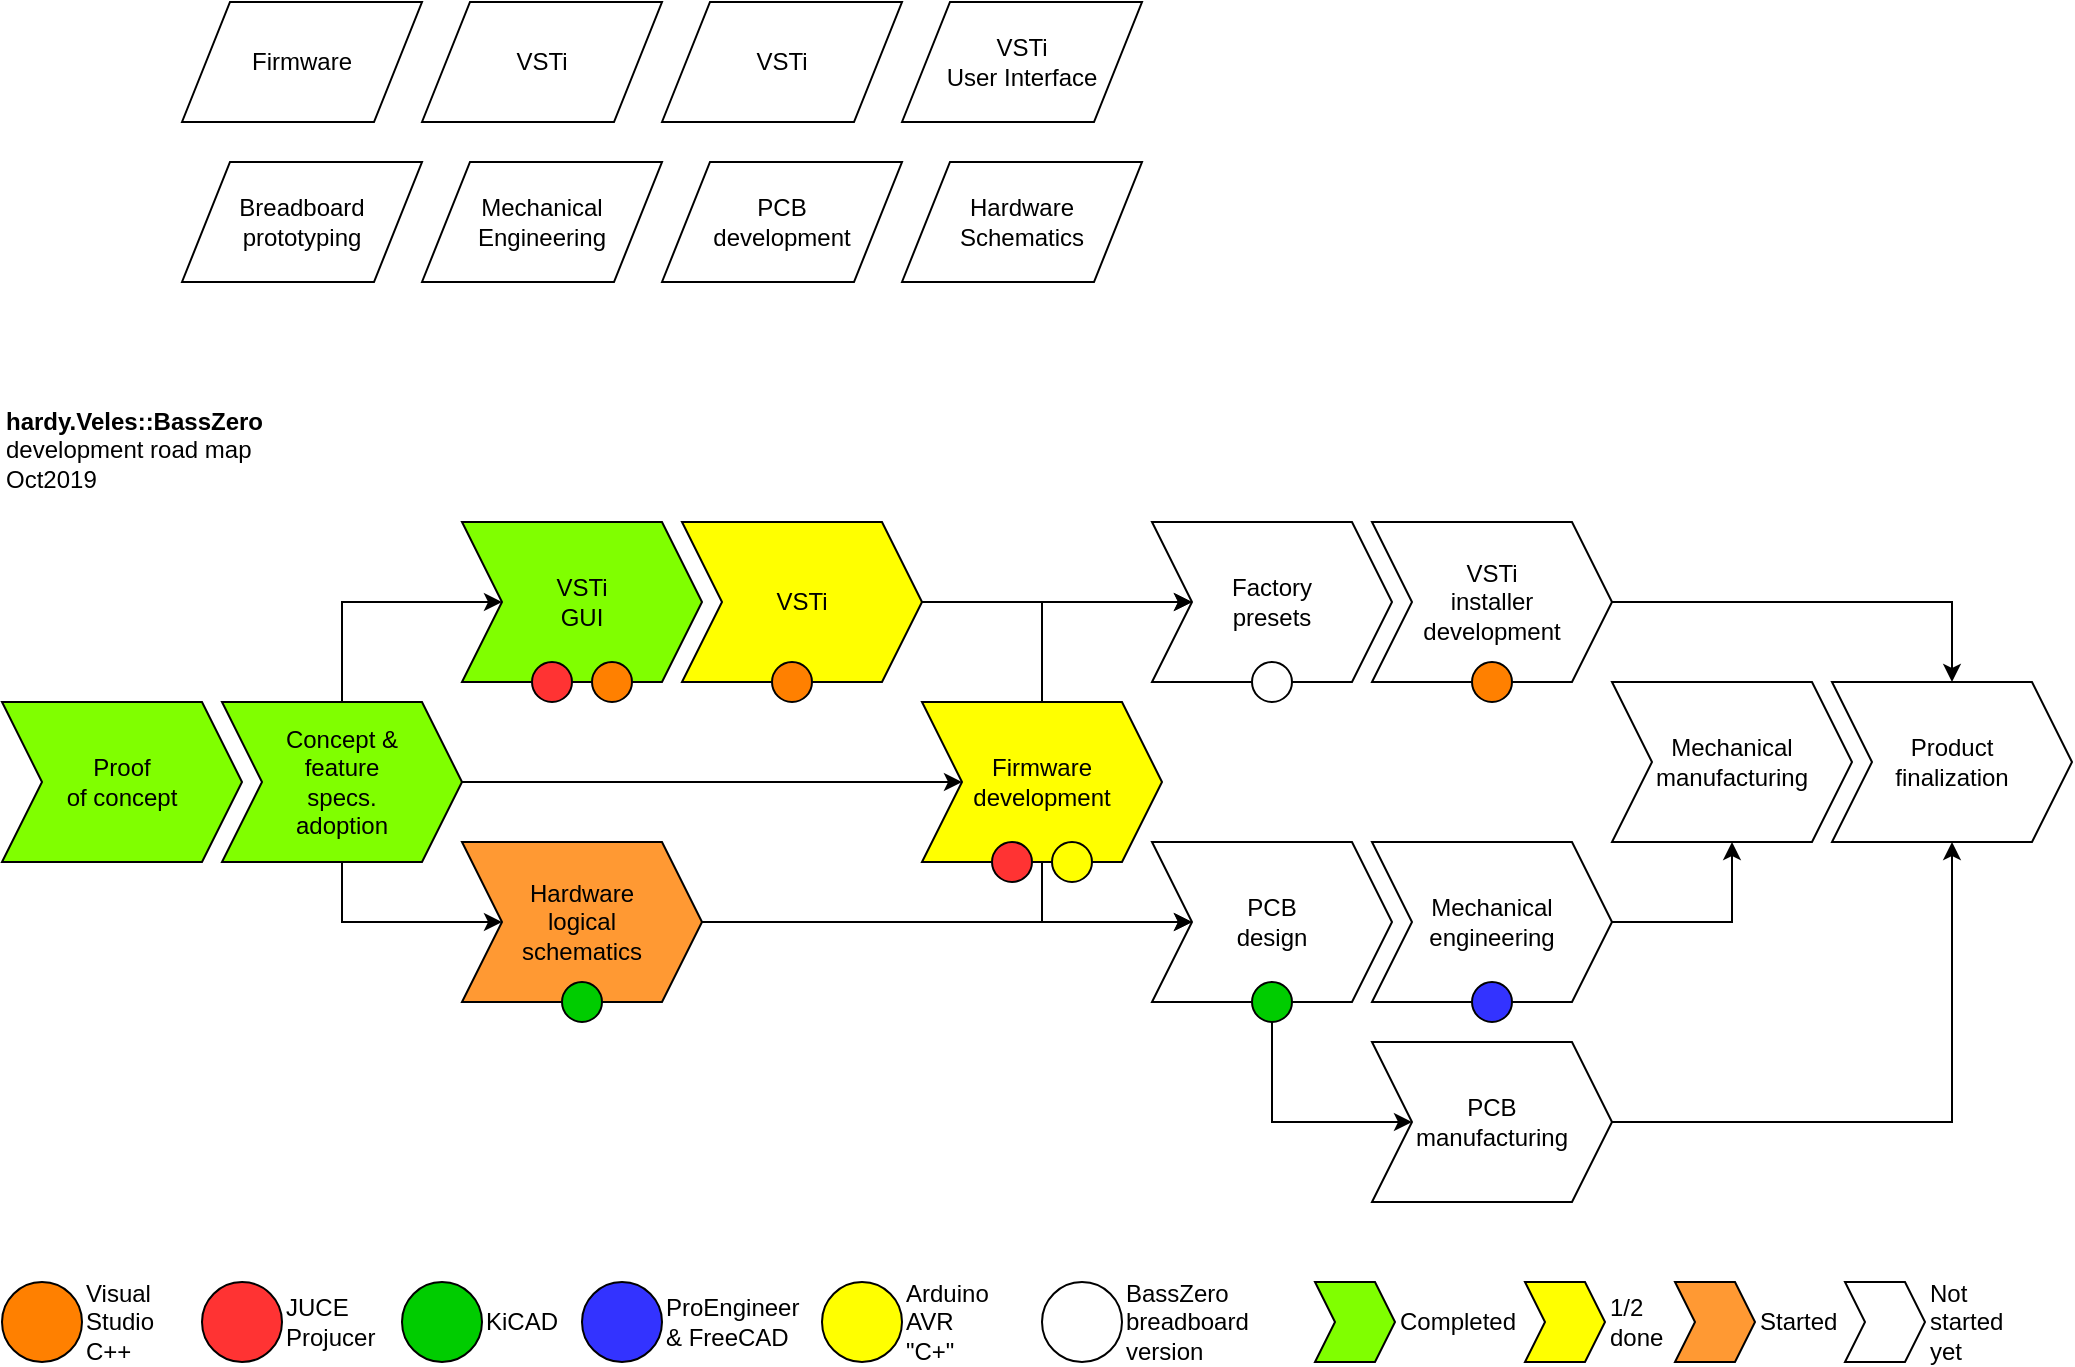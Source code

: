 <mxfile version="11.1.4" type="device"><diagram id="dTfgk9LAFKuaUhPyIVO1" name="Page-1"><mxGraphModel dx="1810" dy="1348" grid="1" gridSize="10" guides="1" tooltips="1" connect="1" arrows="1" fold="1" page="1" pageScale="1" pageWidth="850" pageHeight="1100" math="0" shadow="0"><root><mxCell id="0"/><mxCell id="1" parent="0"/><mxCell id="oBROIrDpPrJ4kW1VSWSn-1" value="Firmware" style="shape=parallelogram;perimeter=parallelogramPerimeter;whiteSpace=wrap;html=1;" parent="1" vertex="1"><mxGeometry x="130" y="120" width="120" height="60" as="geometry"/></mxCell><mxCell id="oBROIrDpPrJ4kW1VSWSn-2" value="VSTi&lt;br&gt;User Interface" style="shape=parallelogram;perimeter=parallelogramPerimeter;whiteSpace=wrap;html=1;" parent="1" vertex="1"><mxGeometry x="490" y="120" width="120" height="60" as="geometry"/></mxCell><mxCell id="oBROIrDpPrJ4kW1VSWSn-3" value="VSTi" style="shape=parallelogram;perimeter=parallelogramPerimeter;whiteSpace=wrap;html=1;" parent="1" vertex="1"><mxGeometry x="370" y="120" width="120" height="60" as="geometry"/></mxCell><mxCell id="oBROIrDpPrJ4kW1VSWSn-4" value="Breadboard&lt;br&gt;prototyping" style="shape=parallelogram;perimeter=parallelogramPerimeter;whiteSpace=wrap;html=1;" parent="1" vertex="1"><mxGeometry x="130" y="200" width="120" height="60" as="geometry"/></mxCell><mxCell id="oBROIrDpPrJ4kW1VSWSn-5" value="Hardware&lt;br&gt;Schematics" style="shape=parallelogram;perimeter=parallelogramPerimeter;whiteSpace=wrap;html=1;" parent="1" vertex="1"><mxGeometry x="490" y="200" width="120" height="60" as="geometry"/></mxCell><mxCell id="oBROIrDpPrJ4kW1VSWSn-6" value="PCB&lt;br&gt;development" style="shape=parallelogram;perimeter=parallelogramPerimeter;whiteSpace=wrap;html=1;" parent="1" vertex="1"><mxGeometry x="370" y="200" width="120" height="60" as="geometry"/></mxCell><mxCell id="oBROIrDpPrJ4kW1VSWSn-7" value="Mechanical&lt;br&gt;Engineering" style="shape=parallelogram;perimeter=parallelogramPerimeter;whiteSpace=wrap;html=1;" parent="1" vertex="1"><mxGeometry x="250" y="200" width="120" height="60" as="geometry"/></mxCell><mxCell id="oBROIrDpPrJ4kW1VSWSn-8" value="VSTi" style="shape=parallelogram;perimeter=parallelogramPerimeter;whiteSpace=wrap;html=1;" parent="1" vertex="1"><mxGeometry x="250" y="120" width="120" height="60" as="geometry"/></mxCell><mxCell id="ml0YSFCxvwhqh9vpsL_z-1" value="Proof &lt;br&gt;of concept" style="shape=step;perimeter=stepPerimeter;whiteSpace=wrap;html=1;fixedSize=1;fillColor=#80FF00;" vertex="1" parent="1"><mxGeometry x="40" y="470" width="120" height="80" as="geometry"/></mxCell><mxCell id="ml0YSFCxvwhqh9vpsL_z-2" value="VSTi&lt;br&gt;GUI" style="shape=step;perimeter=stepPerimeter;whiteSpace=wrap;html=1;fixedSize=1;fillColor=#80FF00;" vertex="1" parent="1"><mxGeometry x="270" y="380" width="120" height="80" as="geometry"/></mxCell><mxCell id="ml0YSFCxvwhqh9vpsL_z-40" style="edgeStyle=orthogonalEdgeStyle;rounded=0;orthogonalLoop=1;jettySize=auto;html=1;entryX=0;entryY=0.5;entryDx=0;entryDy=0;" edge="1" parent="1" source="ml0YSFCxvwhqh9vpsL_z-3" target="ml0YSFCxvwhqh9vpsL_z-5"><mxGeometry relative="1" as="geometry"/></mxCell><mxCell id="ml0YSFCxvwhqh9vpsL_z-3" value="Hardware&lt;br&gt;logical&lt;br&gt;schematics" style="shape=step;perimeter=stepPerimeter;whiteSpace=wrap;html=1;fixedSize=1;fillColor=#FF9933;" vertex="1" parent="1"><mxGeometry x="270" y="540" width="120" height="80" as="geometry"/></mxCell><mxCell id="ml0YSFCxvwhqh9vpsL_z-17" style="edgeStyle=orthogonalEdgeStyle;rounded=0;orthogonalLoop=1;jettySize=auto;html=1;entryX=0;entryY=0.5;entryDx=0;entryDy=0;" edge="1" parent="1" source="ml0YSFCxvwhqh9vpsL_z-4" target="ml0YSFCxvwhqh9vpsL_z-8"><mxGeometry relative="1" as="geometry"><Array as="points"><mxPoint x="560" y="420"/></Array></mxGeometry></mxCell><mxCell id="ml0YSFCxvwhqh9vpsL_z-18" style="edgeStyle=orthogonalEdgeStyle;rounded=0;orthogonalLoop=1;jettySize=auto;html=1;entryX=0;entryY=0.5;entryDx=0;entryDy=0;" edge="1" parent="1" source="ml0YSFCxvwhqh9vpsL_z-4" target="ml0YSFCxvwhqh9vpsL_z-5"><mxGeometry relative="1" as="geometry"><Array as="points"><mxPoint x="560" y="580"/></Array></mxGeometry></mxCell><mxCell id="ml0YSFCxvwhqh9vpsL_z-4" value="Firmware&lt;br&gt;development" style="shape=step;perimeter=stepPerimeter;whiteSpace=wrap;html=1;fixedSize=1;fillColor=#FFFF00;" vertex="1" parent="1"><mxGeometry x="500" y="470" width="120" height="80" as="geometry"/></mxCell><mxCell id="ml0YSFCxvwhqh9vpsL_z-19" style="edgeStyle=orthogonalEdgeStyle;rounded=0;orthogonalLoop=1;jettySize=auto;html=1;entryX=0;entryY=0.5;entryDx=0;entryDy=0;" edge="1" parent="1" source="ml0YSFCxvwhqh9vpsL_z-5" target="ml0YSFCxvwhqh9vpsL_z-9"><mxGeometry relative="1" as="geometry"><Array as="points"><mxPoint x="675" y="680"/></Array></mxGeometry></mxCell><mxCell id="ml0YSFCxvwhqh9vpsL_z-5" value="PCB&lt;br&gt;design" style="shape=step;perimeter=stepPerimeter;whiteSpace=wrap;html=1;fixedSize=1;" vertex="1" parent="1"><mxGeometry x="615" y="540" width="120" height="80" as="geometry"/></mxCell><mxCell id="ml0YSFCxvwhqh9vpsL_z-13" style="edgeStyle=orthogonalEdgeStyle;rounded=0;orthogonalLoop=1;jettySize=auto;html=1;entryX=0;entryY=0.5;entryDx=0;entryDy=0;" edge="1" parent="1" source="ml0YSFCxvwhqh9vpsL_z-6" target="ml0YSFCxvwhqh9vpsL_z-2"><mxGeometry relative="1" as="geometry"><Array as="points"><mxPoint x="210" y="420"/></Array></mxGeometry></mxCell><mxCell id="ml0YSFCxvwhqh9vpsL_z-14" style="edgeStyle=orthogonalEdgeStyle;rounded=0;orthogonalLoop=1;jettySize=auto;html=1;entryX=0;entryY=0.5;entryDx=0;entryDy=0;" edge="1" parent="1" source="ml0YSFCxvwhqh9vpsL_z-6" target="ml0YSFCxvwhqh9vpsL_z-3"><mxGeometry relative="1" as="geometry"><Array as="points"><mxPoint x="210" y="580"/></Array></mxGeometry></mxCell><mxCell id="ml0YSFCxvwhqh9vpsL_z-41" style="edgeStyle=orthogonalEdgeStyle;rounded=0;orthogonalLoop=1;jettySize=auto;html=1;" edge="1" parent="1" source="ml0YSFCxvwhqh9vpsL_z-6" target="ml0YSFCxvwhqh9vpsL_z-4"><mxGeometry relative="1" as="geometry"/></mxCell><mxCell id="ml0YSFCxvwhqh9vpsL_z-6" value="Concept &amp;amp;&lt;br&gt;feature&lt;br&gt;specs.&lt;br&gt;adoption" style="shape=step;perimeter=stepPerimeter;whiteSpace=wrap;html=1;fixedSize=1;fillColor=#80FF00;" vertex="1" parent="1"><mxGeometry x="150" y="470" width="120" height="80" as="geometry"/></mxCell><mxCell id="ml0YSFCxvwhqh9vpsL_z-21" style="edgeStyle=orthogonalEdgeStyle;rounded=0;orthogonalLoop=1;jettySize=auto;html=1;entryX=0.5;entryY=1;entryDx=0;entryDy=0;" edge="1" parent="1" source="ml0YSFCxvwhqh9vpsL_z-7" target="ml0YSFCxvwhqh9vpsL_z-10"><mxGeometry relative="1" as="geometry"><Array as="points"><mxPoint x="905" y="580"/></Array></mxGeometry></mxCell><mxCell id="ml0YSFCxvwhqh9vpsL_z-7" value="Mechanical&lt;br&gt;engineering" style="shape=step;perimeter=stepPerimeter;whiteSpace=wrap;html=1;fixedSize=1;" vertex="1" parent="1"><mxGeometry x="725" y="540" width="120" height="80" as="geometry"/></mxCell><mxCell id="ml0YSFCxvwhqh9vpsL_z-8" value="Factory&lt;br&gt;presets" style="shape=step;perimeter=stepPerimeter;whiteSpace=wrap;html=1;fixedSize=1;" vertex="1" parent="1"><mxGeometry x="615" y="380" width="120" height="80" as="geometry"/></mxCell><mxCell id="ml0YSFCxvwhqh9vpsL_z-22" style="edgeStyle=orthogonalEdgeStyle;rounded=0;orthogonalLoop=1;jettySize=auto;html=1;entryX=0.5;entryY=1;entryDx=0;entryDy=0;" edge="1" parent="1" source="ml0YSFCxvwhqh9vpsL_z-9" target="ml0YSFCxvwhqh9vpsL_z-20"><mxGeometry relative="1" as="geometry"/></mxCell><mxCell id="ml0YSFCxvwhqh9vpsL_z-9" value="PCB&lt;br&gt;manufacturing" style="shape=step;perimeter=stepPerimeter;whiteSpace=wrap;html=1;fixedSize=1;" vertex="1" parent="1"><mxGeometry x="725" y="640" width="120" height="80" as="geometry"/></mxCell><mxCell id="ml0YSFCxvwhqh9vpsL_z-10" value="Mechanical&lt;br&gt;manufacturing" style="shape=step;perimeter=stepPerimeter;whiteSpace=wrap;html=1;fixedSize=1;" vertex="1" parent="1"><mxGeometry x="845" y="460" width="120" height="80" as="geometry"/></mxCell><mxCell id="ml0YSFCxvwhqh9vpsL_z-23" style="edgeStyle=orthogonalEdgeStyle;rounded=0;orthogonalLoop=1;jettySize=auto;html=1;entryX=0.5;entryY=0;entryDx=0;entryDy=0;" edge="1" parent="1" source="ml0YSFCxvwhqh9vpsL_z-11" target="ml0YSFCxvwhqh9vpsL_z-20"><mxGeometry relative="1" as="geometry"/></mxCell><mxCell id="ml0YSFCxvwhqh9vpsL_z-11" value="VSTi&lt;br&gt;installer&lt;br&gt;development" style="shape=step;perimeter=stepPerimeter;whiteSpace=wrap;html=1;fixedSize=1;" vertex="1" parent="1"><mxGeometry x="725" y="380" width="120" height="80" as="geometry"/></mxCell><mxCell id="ml0YSFCxvwhqh9vpsL_z-20" value="Product&lt;br&gt;finalization" style="shape=step;perimeter=stepPerimeter;whiteSpace=wrap;html=1;fixedSize=1;" vertex="1" parent="1"><mxGeometry x="955" y="460" width="120" height="80" as="geometry"/></mxCell><mxCell id="ml0YSFCxvwhqh9vpsL_z-25" value="Visual&lt;br&gt;Studio&lt;br&gt;C++" style="ellipse;whiteSpace=wrap;html=1;aspect=fixed;labelPosition=right;verticalLabelPosition=middle;align=left;verticalAlign=middle;fillColor=#FF8000;" vertex="1" parent="1"><mxGeometry x="40" y="760" width="40" height="40" as="geometry"/></mxCell><mxCell id="ml0YSFCxvwhqh9vpsL_z-26" value="JUCE&lt;br&gt;Projucer" style="ellipse;whiteSpace=wrap;html=1;aspect=fixed;labelPosition=right;verticalLabelPosition=middle;align=left;verticalAlign=middle;fillColor=#FF3333;" vertex="1" parent="1"><mxGeometry x="140" y="760" width="40" height="40" as="geometry"/></mxCell><mxCell id="ml0YSFCxvwhqh9vpsL_z-42" style="edgeStyle=orthogonalEdgeStyle;rounded=0;orthogonalLoop=1;jettySize=auto;html=1;" edge="1" parent="1" source="ml0YSFCxvwhqh9vpsL_z-29" target="ml0YSFCxvwhqh9vpsL_z-8"><mxGeometry relative="1" as="geometry"/></mxCell><mxCell id="ml0YSFCxvwhqh9vpsL_z-29" value="VSTi" style="shape=step;perimeter=stepPerimeter;whiteSpace=wrap;html=1;fixedSize=1;fillColor=#FFFF00;" vertex="1" parent="1"><mxGeometry x="380" y="380" width="120" height="80" as="geometry"/></mxCell><mxCell id="ml0YSFCxvwhqh9vpsL_z-30" value="KiCAD" style="ellipse;whiteSpace=wrap;html=1;aspect=fixed;labelPosition=right;verticalLabelPosition=middle;align=left;verticalAlign=middle;fillColor=#00CC00;" vertex="1" parent="1"><mxGeometry x="240" y="760" width="40" height="40" as="geometry"/></mxCell><mxCell id="ml0YSFCxvwhqh9vpsL_z-31" value="BassZero&lt;br&gt;breadboard&lt;br&gt;version" style="ellipse;whiteSpace=wrap;html=1;aspect=fixed;labelPosition=right;verticalLabelPosition=middle;align=left;verticalAlign=middle;" vertex="1" parent="1"><mxGeometry x="560" y="760" width="40" height="40" as="geometry"/></mxCell><mxCell id="ml0YSFCxvwhqh9vpsL_z-32" value="ProEngineer&lt;br&gt;&amp;amp; FreeCAD" style="ellipse;whiteSpace=wrap;html=1;aspect=fixed;labelPosition=right;verticalLabelPosition=middle;align=left;verticalAlign=middle;fillColor=#3333FF;" vertex="1" parent="1"><mxGeometry x="330" y="760" width="40" height="40" as="geometry"/></mxCell><mxCell id="ml0YSFCxvwhqh9vpsL_z-33" value="" style="ellipse;whiteSpace=wrap;html=1;aspect=fixed;fillColor=#FF3333;" vertex="1" parent="1"><mxGeometry x="305" y="450" width="20" height="20" as="geometry"/></mxCell><mxCell id="ml0YSFCxvwhqh9vpsL_z-34" value="" style="ellipse;whiteSpace=wrap;html=1;aspect=fixed;fillColor=#FF8000;" vertex="1" parent="1"><mxGeometry x="425" y="450" width="20" height="20" as="geometry"/></mxCell><mxCell id="ml0YSFCxvwhqh9vpsL_z-35" value="Arduino&lt;br&gt;AVR &quot;C+&quot;" style="ellipse;whiteSpace=wrap;html=1;aspect=fixed;labelPosition=right;verticalLabelPosition=middle;align=left;verticalAlign=middle;fillColor=#FFFF00;" vertex="1" parent="1"><mxGeometry x="450" y="760" width="40" height="40" as="geometry"/></mxCell><mxCell id="ml0YSFCxvwhqh9vpsL_z-36" value="" style="ellipse;whiteSpace=wrap;html=1;aspect=fixed;fillColor=#FF3333;" vertex="1" parent="1"><mxGeometry x="535" y="540" width="20" height="20" as="geometry"/></mxCell><mxCell id="ml0YSFCxvwhqh9vpsL_z-37" value="" style="ellipse;whiteSpace=wrap;html=1;aspect=fixed;fillColor=#FFFF00;" vertex="1" parent="1"><mxGeometry x="565" y="540" width="20" height="20" as="geometry"/></mxCell><mxCell id="ml0YSFCxvwhqh9vpsL_z-38" value="" style="ellipse;whiteSpace=wrap;html=1;aspect=fixed;fillColor=#00CC00;" vertex="1" parent="1"><mxGeometry x="665" y="610" width="20" height="20" as="geometry"/></mxCell><mxCell id="ml0YSFCxvwhqh9vpsL_z-39" value="" style="ellipse;whiteSpace=wrap;html=1;aspect=fixed;fillColor=#00CC00;" vertex="1" parent="1"><mxGeometry x="320" y="610" width="20" height="20" as="geometry"/></mxCell><mxCell id="ml0YSFCxvwhqh9vpsL_z-43" value="" style="ellipse;whiteSpace=wrap;html=1;aspect=fixed;fillColor=#FFFFFF;" vertex="1" parent="1"><mxGeometry x="665" y="450" width="20" height="20" as="geometry"/></mxCell><mxCell id="ml0YSFCxvwhqh9vpsL_z-44" value="" style="ellipse;whiteSpace=wrap;html=1;aspect=fixed;fillColor=#3333FF;" vertex="1" parent="1"><mxGeometry x="775" y="610" width="20" height="20" as="geometry"/></mxCell><mxCell id="ml0YSFCxvwhqh9vpsL_z-45" value="" style="ellipse;whiteSpace=wrap;html=1;aspect=fixed;fillColor=#FF8000;" vertex="1" parent="1"><mxGeometry x="775" y="450" width="20" height="20" as="geometry"/></mxCell><mxCell id="ml0YSFCxvwhqh9vpsL_z-46" value="" style="ellipse;whiteSpace=wrap;html=1;aspect=fixed;fillColor=#FF8000;" vertex="1" parent="1"><mxGeometry x="335" y="450" width="20" height="20" as="geometry"/></mxCell><mxCell id="ml0YSFCxvwhqh9vpsL_z-47" value="Completed" style="shape=step;perimeter=stepPerimeter;whiteSpace=wrap;html=1;fixedSize=1;fillColor=#80FF00;labelPosition=right;verticalLabelPosition=middle;align=left;verticalAlign=middle;size=10;" vertex="1" parent="1"><mxGeometry x="696.5" y="760" width="40" height="40" as="geometry"/></mxCell><mxCell id="ml0YSFCxvwhqh9vpsL_z-48" value="1/2 done" style="shape=step;perimeter=stepPerimeter;whiteSpace=wrap;html=1;fixedSize=1;fillColor=#FFFF00;labelPosition=right;verticalLabelPosition=middle;align=left;verticalAlign=middle;size=10;" vertex="1" parent="1"><mxGeometry x="801.5" y="760" width="40" height="40" as="geometry"/></mxCell><mxCell id="ml0YSFCxvwhqh9vpsL_z-51" value="Started" style="shape=step;perimeter=stepPerimeter;whiteSpace=wrap;html=1;fixedSize=1;fillColor=#FF9933;labelPosition=right;verticalLabelPosition=middle;align=left;verticalAlign=middle;size=10;" vertex="1" parent="1"><mxGeometry x="876.5" y="760" width="40" height="40" as="geometry"/></mxCell><mxCell id="ml0YSFCxvwhqh9vpsL_z-52" value="Not started&lt;br&gt;yet" style="shape=step;perimeter=stepPerimeter;whiteSpace=wrap;html=1;fixedSize=1;fillColor=#FFFFFF;labelPosition=right;verticalLabelPosition=middle;align=left;verticalAlign=middle;size=10;" vertex="1" parent="1"><mxGeometry x="961.5" y="760" width="40" height="40" as="geometry"/></mxCell><mxCell id="ml0YSFCxvwhqh9vpsL_z-53" value="&lt;b&gt;hardy.Veles::BassZero&lt;/b&gt;&lt;br&gt;development road map&lt;br&gt;Oct2019" style="text;html=1;resizable=0;points=[];autosize=1;align=left;verticalAlign=top;spacingTop=-4;" vertex="1" parent="1"><mxGeometry x="40" y="320" width="140" height="40" as="geometry"/></mxCell></root></mxGraphModel></diagram><diagram id="NeoUnaFQdpqyMaoCbEQk" name="Page-2"><mxGraphModel dx="1086" dy="809" grid="1" gridSize="10" guides="1" tooltips="1" connect="1" arrows="1" fold="1" page="1" pageScale="1" pageWidth="850" pageHeight="1100" math="0" shadow="0"><root><mxCell id="MAuQLRHLCaRcY3AD-pJi-0"/><mxCell id="MAuQLRHLCaRcY3AD-pJi-1" parent="MAuQLRHLCaRcY3AD-pJi-0"/><mxCell id="MAuQLRHLCaRcY3AD-pJi-2" value="Synth&lt;br&gt;Model" style="rounded=1;whiteSpace=wrap;html=1;" parent="MAuQLRHLCaRcY3AD-pJi-1" vertex="1"><mxGeometry x="200" y="220" width="80" height="60" as="geometry"/></mxCell><mxCell id="MAuQLRHLCaRcY3AD-pJi-3" value="DataObjects" style="rounded=0;whiteSpace=wrap;html=1;" parent="MAuQLRHLCaRcY3AD-pJi-1" vertex="1"><mxGeometry x="320" y="120" width="120" height="60" as="geometry"/></mxCell><mxCell id="MAuQLRHLCaRcY3AD-pJi-4" value="Synth&lt;br&gt;Model&lt;br&gt;Group" style="rounded=1;whiteSpace=wrap;html=1;" parent="MAuQLRHLCaRcY3AD-pJi-1" vertex="1"><mxGeometry x="320" y="220" width="100" height="60" as="geometry"/></mxCell><mxCell id="MAuQLRHLCaRcY3AD-pJi-5" value="SynthModel&lt;br&gt;Property" style="rounded=1;whiteSpace=wrap;html=1;" parent="MAuQLRHLCaRcY3AD-pJi-1" vertex="1"><mxGeometry x="480" y="260" width="120" height="60" as="geometry"/></mxCell><mxCell id="MAuQLRHLCaRcY3AD-pJi-6" value="Value&lt;br&gt;Range" style="shape=parallelogram;perimeter=parallelogramPerimeter;whiteSpace=wrap;html=1;size=0.1;" parent="MAuQLRHLCaRcY3AD-pJi-1" vertex="1"><mxGeometry x="640" y="280" width="120" height="40" as="geometry"/></mxCell><mxCell id="MAuQLRHLCaRcY3AD-pJi-7" value="Change&lt;br&gt;Check" style="shape=parallelogram;perimeter=parallelogramPerimeter;whiteSpace=wrap;html=1;size=0.1;" parent="MAuQLRHLCaRcY3AD-pJi-1" vertex="1"><mxGeometry x="640" y="220" width="120" height="40" as="geometry"/></mxCell><mxCell id="MAuQLRHLCaRcY3AD-pJi-8" value="dataObjectProperty" style="rounded=0;whiteSpace=wrap;html=1;" parent="MAuQLRHLCaRcY3AD-pJi-1" vertex="1"><mxGeometry x="480" y="120" width="120" height="60" as="geometry"/></mxCell><mxCell id="MAuQLRHLCaRcY3AD-pJi-9" value="CCID" style="shape=parallelogram;perimeter=parallelogramPerimeter;whiteSpace=wrap;html=1;size=0.1;" parent="MAuQLRHLCaRcY3AD-pJi-1" vertex="1"><mxGeometry x="640" y="160" width="120" height="40" as="geometry"/></mxCell><mxCell id="MAuQLRHLCaRcY3AD-pJi-10" value="CollectChanges" style="shape=parallelogram;perimeter=parallelogramPerimeter;whiteSpace=wrap;html=1;size=0.1;" parent="MAuQLRHLCaRcY3AD-pJi-1" vertex="1"><mxGeometry x="380" y="360" width="120" height="40" as="geometry"/></mxCell><mxCell id="MAuQLRHLCaRcY3AD-pJi-11" value="imbValueSet" style="shape=card;whiteSpace=wrap;html=1;size=14;" parent="MAuQLRHLCaRcY3AD-pJi-1" vertex="1"><mxGeometry x="180" y="420" width="100" height="60" as="geometry"/></mxCell></root></mxGraphModel></diagram><diagram id="KBHxX632_kqLYVmBZWbJ" name="Page-3"><mxGraphModel dx="1278" dy="952" grid="1" gridSize="10" guides="1" tooltips="1" connect="1" arrows="1" fold="1" page="1" pageScale="1" pageWidth="850" pageHeight="1100" math="0" shadow="0"><root><mxCell id="zx0_F1ESLTYjrAluuUAX-0"/><mxCell id="zx0_F1ESLTYjrAluuUAX-1" parent="zx0_F1ESLTYjrAluuUAX-0"/><mxCell id="zx0_F1ESLTYjrAluuUAX-2" value="Proof &lt;br&gt;of concept" style="shape=step;perimeter=stepPerimeter;whiteSpace=wrap;html=1;fixedSize=1;fillColor=#80FF00;" vertex="1" parent="zx0_F1ESLTYjrAluuUAX-1"><mxGeometry x="40" y="470" width="120" height="80" as="geometry"/></mxCell><mxCell id="zx0_F1ESLTYjrAluuUAX-3" value="VSTi&lt;br&gt;GUI" style="shape=step;perimeter=stepPerimeter;whiteSpace=wrap;html=1;fixedSize=1;fillColor=#80FF00;" vertex="1" parent="zx0_F1ESLTYjrAluuUAX-1"><mxGeometry x="270" y="380" width="120" height="80" as="geometry"/></mxCell><mxCell id="zx0_F1ESLTYjrAluuUAX-4" style="edgeStyle=orthogonalEdgeStyle;rounded=0;orthogonalLoop=1;jettySize=auto;html=1;entryX=0;entryY=0.5;entryDx=0;entryDy=0;" edge="1" parent="zx0_F1ESLTYjrAluuUAX-1" source="zx0_F1ESLTYjrAluuUAX-5" target="zx0_F1ESLTYjrAluuUAX-10"><mxGeometry relative="1" as="geometry"/></mxCell><mxCell id="zx0_F1ESLTYjrAluuUAX-5" value="Hardware&lt;br&gt;logical&lt;br&gt;schematics" style="shape=step;perimeter=stepPerimeter;whiteSpace=wrap;html=1;fixedSize=1;fillColor=#FF9933;" vertex="1" parent="zx0_F1ESLTYjrAluuUAX-1"><mxGeometry x="270" y="540" width="120" height="80" as="geometry"/></mxCell><mxCell id="zx0_F1ESLTYjrAluuUAX-6" style="edgeStyle=orthogonalEdgeStyle;rounded=0;orthogonalLoop=1;jettySize=auto;html=1;entryX=0;entryY=0.5;entryDx=0;entryDy=0;" edge="1" parent="zx0_F1ESLTYjrAluuUAX-1" source="zx0_F1ESLTYjrAluuUAX-8" target="zx0_F1ESLTYjrAluuUAX-17"><mxGeometry relative="1" as="geometry"><Array as="points"><mxPoint x="560" y="420"/></Array></mxGeometry></mxCell><mxCell id="zx0_F1ESLTYjrAluuUAX-7" style="edgeStyle=orthogonalEdgeStyle;rounded=0;orthogonalLoop=1;jettySize=auto;html=1;entryX=0;entryY=0.5;entryDx=0;entryDy=0;" edge="1" parent="zx0_F1ESLTYjrAluuUAX-1" source="zx0_F1ESLTYjrAluuUAX-8" target="zx0_F1ESLTYjrAluuUAX-10"><mxGeometry relative="1" as="geometry"><Array as="points"><mxPoint x="560" y="580"/></Array></mxGeometry></mxCell><mxCell id="zx0_F1ESLTYjrAluuUAX-8" value="Firmware&lt;br&gt;development" style="shape=step;perimeter=stepPerimeter;whiteSpace=wrap;html=1;fixedSize=1;fillColor=#FFFF00;" vertex="1" parent="zx0_F1ESLTYjrAluuUAX-1"><mxGeometry x="500" y="470" width="120" height="80" as="geometry"/></mxCell><mxCell id="zx0_F1ESLTYjrAluuUAX-9" style="edgeStyle=orthogonalEdgeStyle;rounded=0;orthogonalLoop=1;jettySize=auto;html=1;entryX=0;entryY=0.5;entryDx=0;entryDy=0;" edge="1" parent="zx0_F1ESLTYjrAluuUAX-1" source="zx0_F1ESLTYjrAluuUAX-10" target="zx0_F1ESLTYjrAluuUAX-19"><mxGeometry relative="1" as="geometry"><Array as="points"><mxPoint x="675" y="680"/></Array></mxGeometry></mxCell><mxCell id="zx0_F1ESLTYjrAluuUAX-10" value="PCB&lt;br&gt;design" style="shape=step;perimeter=stepPerimeter;whiteSpace=wrap;html=1;fixedSize=1;" vertex="1" parent="zx0_F1ESLTYjrAluuUAX-1"><mxGeometry x="615" y="540" width="120" height="80" as="geometry"/></mxCell><mxCell id="zx0_F1ESLTYjrAluuUAX-11" style="edgeStyle=orthogonalEdgeStyle;rounded=0;orthogonalLoop=1;jettySize=auto;html=1;entryX=0;entryY=0.5;entryDx=0;entryDy=0;" edge="1" parent="zx0_F1ESLTYjrAluuUAX-1" source="zx0_F1ESLTYjrAluuUAX-14" target="zx0_F1ESLTYjrAluuUAX-3"><mxGeometry relative="1" as="geometry"><Array as="points"><mxPoint x="210" y="420"/></Array></mxGeometry></mxCell><mxCell id="zx0_F1ESLTYjrAluuUAX-12" style="edgeStyle=orthogonalEdgeStyle;rounded=0;orthogonalLoop=1;jettySize=auto;html=1;entryX=0;entryY=0.5;entryDx=0;entryDy=0;" edge="1" parent="zx0_F1ESLTYjrAluuUAX-1" source="zx0_F1ESLTYjrAluuUAX-14" target="zx0_F1ESLTYjrAluuUAX-5"><mxGeometry relative="1" as="geometry"><Array as="points"><mxPoint x="210" y="580"/></Array></mxGeometry></mxCell><mxCell id="zx0_F1ESLTYjrAluuUAX-13" style="edgeStyle=orthogonalEdgeStyle;rounded=0;orthogonalLoop=1;jettySize=auto;html=1;" edge="1" parent="zx0_F1ESLTYjrAluuUAX-1" source="zx0_F1ESLTYjrAluuUAX-14" target="zx0_F1ESLTYjrAluuUAX-8"><mxGeometry relative="1" as="geometry"/></mxCell><mxCell id="zx0_F1ESLTYjrAluuUAX-14" value="Concept &amp;amp;&lt;br&gt;feature&lt;br&gt;specs.&lt;br&gt;adoption" style="shape=step;perimeter=stepPerimeter;whiteSpace=wrap;html=1;fixedSize=1;fillColor=#80FF00;" vertex="1" parent="zx0_F1ESLTYjrAluuUAX-1"><mxGeometry x="150" y="470" width="120" height="80" as="geometry"/></mxCell><mxCell id="zx0_F1ESLTYjrAluuUAX-15" style="edgeStyle=orthogonalEdgeStyle;rounded=0;orthogonalLoop=1;jettySize=auto;html=1;entryX=0.5;entryY=1;entryDx=0;entryDy=0;" edge="1" parent="zx0_F1ESLTYjrAluuUAX-1" source="zx0_F1ESLTYjrAluuUAX-16" target="zx0_F1ESLTYjrAluuUAX-20"><mxGeometry relative="1" as="geometry"><Array as="points"><mxPoint x="905" y="580"/></Array></mxGeometry></mxCell><mxCell id="zx0_F1ESLTYjrAluuUAX-16" value="Mechanical&lt;br&gt;engineering" style="shape=step;perimeter=stepPerimeter;whiteSpace=wrap;html=1;fixedSize=1;" vertex="1" parent="zx0_F1ESLTYjrAluuUAX-1"><mxGeometry x="725" y="540" width="120" height="80" as="geometry"/></mxCell><mxCell id="zx0_F1ESLTYjrAluuUAX-17" value="Factory&lt;br&gt;presets" style="shape=step;perimeter=stepPerimeter;whiteSpace=wrap;html=1;fixedSize=1;" vertex="1" parent="zx0_F1ESLTYjrAluuUAX-1"><mxGeometry x="615" y="380" width="120" height="80" as="geometry"/></mxCell><mxCell id="zx0_F1ESLTYjrAluuUAX-18" style="edgeStyle=orthogonalEdgeStyle;rounded=0;orthogonalLoop=1;jettySize=auto;html=1;entryX=0.5;entryY=1;entryDx=0;entryDy=0;" edge="1" parent="zx0_F1ESLTYjrAluuUAX-1" source="zx0_F1ESLTYjrAluuUAX-19" target="zx0_F1ESLTYjrAluuUAX-23"><mxGeometry relative="1" as="geometry"/></mxCell><mxCell id="zx0_F1ESLTYjrAluuUAX-19" value="PCB&lt;br&gt;manufacturing" style="shape=step;perimeter=stepPerimeter;whiteSpace=wrap;html=1;fixedSize=1;" vertex="1" parent="zx0_F1ESLTYjrAluuUAX-1"><mxGeometry x="725" y="640" width="120" height="80" as="geometry"/></mxCell><mxCell id="zx0_F1ESLTYjrAluuUAX-20" value="Mechanical&lt;br&gt;manufacturing" style="shape=step;perimeter=stepPerimeter;whiteSpace=wrap;html=1;fixedSize=1;" vertex="1" parent="zx0_F1ESLTYjrAluuUAX-1"><mxGeometry x="845" y="460" width="120" height="80" as="geometry"/></mxCell><mxCell id="zx0_F1ESLTYjrAluuUAX-21" style="edgeStyle=orthogonalEdgeStyle;rounded=0;orthogonalLoop=1;jettySize=auto;html=1;entryX=0.5;entryY=0;entryDx=0;entryDy=0;" edge="1" parent="zx0_F1ESLTYjrAluuUAX-1" source="zx0_F1ESLTYjrAluuUAX-22" target="zx0_F1ESLTYjrAluuUAX-23"><mxGeometry relative="1" as="geometry"/></mxCell><mxCell id="zx0_F1ESLTYjrAluuUAX-22" value="VSTi&lt;br&gt;installer&lt;br&gt;development" style="shape=step;perimeter=stepPerimeter;whiteSpace=wrap;html=1;fixedSize=1;" vertex="1" parent="zx0_F1ESLTYjrAluuUAX-1"><mxGeometry x="725" y="380" width="120" height="80" as="geometry"/></mxCell><mxCell id="zx0_F1ESLTYjrAluuUAX-23" value="Product&lt;br&gt;finalization" style="shape=step;perimeter=stepPerimeter;whiteSpace=wrap;html=1;fixedSize=1;" vertex="1" parent="zx0_F1ESLTYjrAluuUAX-1"><mxGeometry x="955" y="460" width="120" height="80" as="geometry"/></mxCell><mxCell id="zx0_F1ESLTYjrAluuUAX-24" value="Visual&lt;br&gt;Studio&lt;br&gt;C++" style="ellipse;whiteSpace=wrap;html=1;aspect=fixed;labelPosition=right;verticalLabelPosition=middle;align=left;verticalAlign=middle;fillColor=#FF8000;" vertex="1" parent="zx0_F1ESLTYjrAluuUAX-1"><mxGeometry x="40" y="760" width="40" height="40" as="geometry"/></mxCell><mxCell id="zx0_F1ESLTYjrAluuUAX-25" value="JUCE&lt;br&gt;Projucer" style="ellipse;whiteSpace=wrap;html=1;aspect=fixed;labelPosition=right;verticalLabelPosition=middle;align=left;verticalAlign=middle;fillColor=#FF3333;" vertex="1" parent="zx0_F1ESLTYjrAluuUAX-1"><mxGeometry x="140" y="760" width="40" height="40" as="geometry"/></mxCell><mxCell id="zx0_F1ESLTYjrAluuUAX-26" style="edgeStyle=orthogonalEdgeStyle;rounded=0;orthogonalLoop=1;jettySize=auto;html=1;" edge="1" parent="zx0_F1ESLTYjrAluuUAX-1" source="zx0_F1ESLTYjrAluuUAX-27" target="zx0_F1ESLTYjrAluuUAX-17"><mxGeometry relative="1" as="geometry"/></mxCell><mxCell id="zx0_F1ESLTYjrAluuUAX-27" value="VSTi" style="shape=step;perimeter=stepPerimeter;whiteSpace=wrap;html=1;fixedSize=1;fillColor=#FFFF00;" vertex="1" parent="zx0_F1ESLTYjrAluuUAX-1"><mxGeometry x="380" y="380" width="120" height="80" as="geometry"/></mxCell><mxCell id="zx0_F1ESLTYjrAluuUAX-28" value="KiCAD" style="ellipse;whiteSpace=wrap;html=1;aspect=fixed;labelPosition=right;verticalLabelPosition=middle;align=left;verticalAlign=middle;fillColor=#00CC00;" vertex="1" parent="zx0_F1ESLTYjrAluuUAX-1"><mxGeometry x="240" y="760" width="40" height="40" as="geometry"/></mxCell><mxCell id="zx0_F1ESLTYjrAluuUAX-29" value="BassZero&lt;br&gt;breadboard&lt;br&gt;version" style="ellipse;whiteSpace=wrap;html=1;aspect=fixed;labelPosition=right;verticalLabelPosition=middle;align=left;verticalAlign=middle;" vertex="1" parent="zx0_F1ESLTYjrAluuUAX-1"><mxGeometry x="560" y="760" width="40" height="40" as="geometry"/></mxCell><mxCell id="zx0_F1ESLTYjrAluuUAX-30" value="ProEngineer&lt;br&gt;&amp;amp; FreeCAD" style="ellipse;whiteSpace=wrap;html=1;aspect=fixed;labelPosition=right;verticalLabelPosition=middle;align=left;verticalAlign=middle;fillColor=#3333FF;" vertex="1" parent="zx0_F1ESLTYjrAluuUAX-1"><mxGeometry x="330" y="760" width="40" height="40" as="geometry"/></mxCell><mxCell id="zx0_F1ESLTYjrAluuUAX-31" value="" style="ellipse;whiteSpace=wrap;html=1;aspect=fixed;fillColor=#FF3333;" vertex="1" parent="zx0_F1ESLTYjrAluuUAX-1"><mxGeometry x="305" y="450" width="20" height="20" as="geometry"/></mxCell><mxCell id="zx0_F1ESLTYjrAluuUAX-32" value="" style="ellipse;whiteSpace=wrap;html=1;aspect=fixed;fillColor=#FF8000;" vertex="1" parent="zx0_F1ESLTYjrAluuUAX-1"><mxGeometry x="425" y="450" width="20" height="20" as="geometry"/></mxCell><mxCell id="zx0_F1ESLTYjrAluuUAX-33" value="Arduino&lt;br&gt;AVR &quot;C+&quot;" style="ellipse;whiteSpace=wrap;html=1;aspect=fixed;labelPosition=right;verticalLabelPosition=middle;align=left;verticalAlign=middle;fillColor=#FFFF00;" vertex="1" parent="zx0_F1ESLTYjrAluuUAX-1"><mxGeometry x="450" y="760" width="40" height="40" as="geometry"/></mxCell><mxCell id="zx0_F1ESLTYjrAluuUAX-34" value="" style="ellipse;whiteSpace=wrap;html=1;aspect=fixed;fillColor=#FF3333;" vertex="1" parent="zx0_F1ESLTYjrAluuUAX-1"><mxGeometry x="535" y="540" width="20" height="20" as="geometry"/></mxCell><mxCell id="zx0_F1ESLTYjrAluuUAX-35" value="" style="ellipse;whiteSpace=wrap;html=1;aspect=fixed;fillColor=#FFFF00;" vertex="1" parent="zx0_F1ESLTYjrAluuUAX-1"><mxGeometry x="565" y="540" width="20" height="20" as="geometry"/></mxCell><mxCell id="zx0_F1ESLTYjrAluuUAX-36" value="" style="ellipse;whiteSpace=wrap;html=1;aspect=fixed;fillColor=#00CC00;" vertex="1" parent="zx0_F1ESLTYjrAluuUAX-1"><mxGeometry x="665" y="610" width="20" height="20" as="geometry"/></mxCell><mxCell id="zx0_F1ESLTYjrAluuUAX-37" value="" style="ellipse;whiteSpace=wrap;html=1;aspect=fixed;fillColor=#00CC00;" vertex="1" parent="zx0_F1ESLTYjrAluuUAX-1"><mxGeometry x="320" y="610" width="20" height="20" as="geometry"/></mxCell><mxCell id="zx0_F1ESLTYjrAluuUAX-38" value="" style="ellipse;whiteSpace=wrap;html=1;aspect=fixed;fillColor=#FFFFFF;" vertex="1" parent="zx0_F1ESLTYjrAluuUAX-1"><mxGeometry x="665" y="450" width="20" height="20" as="geometry"/></mxCell><mxCell id="zx0_F1ESLTYjrAluuUAX-39" value="" style="ellipse;whiteSpace=wrap;html=1;aspect=fixed;fillColor=#3333FF;" vertex="1" parent="zx0_F1ESLTYjrAluuUAX-1"><mxGeometry x="775" y="610" width="20" height="20" as="geometry"/></mxCell><mxCell id="zx0_F1ESLTYjrAluuUAX-40" value="" style="ellipse;whiteSpace=wrap;html=1;aspect=fixed;fillColor=#FF8000;" vertex="1" parent="zx0_F1ESLTYjrAluuUAX-1"><mxGeometry x="775" y="450" width="20" height="20" as="geometry"/></mxCell><mxCell id="zx0_F1ESLTYjrAluuUAX-41" value="" style="ellipse;whiteSpace=wrap;html=1;aspect=fixed;fillColor=#FF8000;" vertex="1" parent="zx0_F1ESLTYjrAluuUAX-1"><mxGeometry x="335" y="450" width="20" height="20" as="geometry"/></mxCell><mxCell id="zx0_F1ESLTYjrAluuUAX-42" value="Completed" style="shape=step;perimeter=stepPerimeter;whiteSpace=wrap;html=1;fixedSize=1;fillColor=#80FF00;labelPosition=right;verticalLabelPosition=middle;align=left;verticalAlign=middle;size=10;" vertex="1" parent="zx0_F1ESLTYjrAluuUAX-1"><mxGeometry x="696.5" y="760" width="40" height="40" as="geometry"/></mxCell><mxCell id="zx0_F1ESLTYjrAluuUAX-43" value="1/2 done" style="shape=step;perimeter=stepPerimeter;whiteSpace=wrap;html=1;fixedSize=1;fillColor=#FFFF00;labelPosition=right;verticalLabelPosition=middle;align=left;verticalAlign=middle;size=10;" vertex="1" parent="zx0_F1ESLTYjrAluuUAX-1"><mxGeometry x="801.5" y="760" width="40" height="40" as="geometry"/></mxCell><mxCell id="zx0_F1ESLTYjrAluuUAX-44" value="Started" style="shape=step;perimeter=stepPerimeter;whiteSpace=wrap;html=1;fixedSize=1;fillColor=#FF9933;labelPosition=right;verticalLabelPosition=middle;align=left;verticalAlign=middle;size=10;" vertex="1" parent="zx0_F1ESLTYjrAluuUAX-1"><mxGeometry x="876.5" y="760" width="40" height="40" as="geometry"/></mxCell><mxCell id="zx0_F1ESLTYjrAluuUAX-45" value="Not started&lt;br&gt;yet" style="shape=step;perimeter=stepPerimeter;whiteSpace=wrap;html=1;fixedSize=1;fillColor=#FFFFFF;labelPosition=right;verticalLabelPosition=middle;align=left;verticalAlign=middle;size=10;" vertex="1" parent="zx0_F1ESLTYjrAluuUAX-1"><mxGeometry x="961.5" y="760" width="40" height="40" as="geometry"/></mxCell><mxCell id="zx0_F1ESLTYjrAluuUAX-46" value="&lt;b&gt;hardy.Veles::BassZero&lt;/b&gt;&lt;br&gt;development road map&lt;br&gt;Oct2019" style="text;html=1;resizable=0;points=[];autosize=1;align=left;verticalAlign=top;spacingTop=-4;" vertex="1" parent="zx0_F1ESLTYjrAluuUAX-1"><mxGeometry x="40" y="320" width="140" height="40" as="geometry"/></mxCell></root></mxGraphModel></diagram></mxfile>